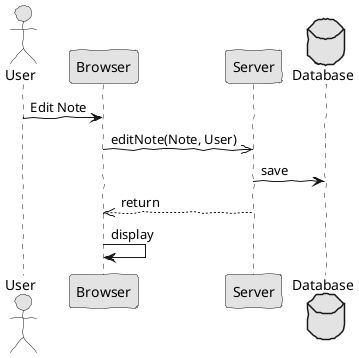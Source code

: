@startuml  analysis2.png
skinparam handwritten true
skinparam monochrome true
skinparam packageStyle rect
skinparam defaultFontName FG Virgil
skinparam shadowing false

actor User

User -> Browser : Edit Note
 
Browser ->> Server : editNote(Note, User)

database Database 

Server -> Database : save

Server -->> Browser : return

Browser -> Browser : display

@enduml